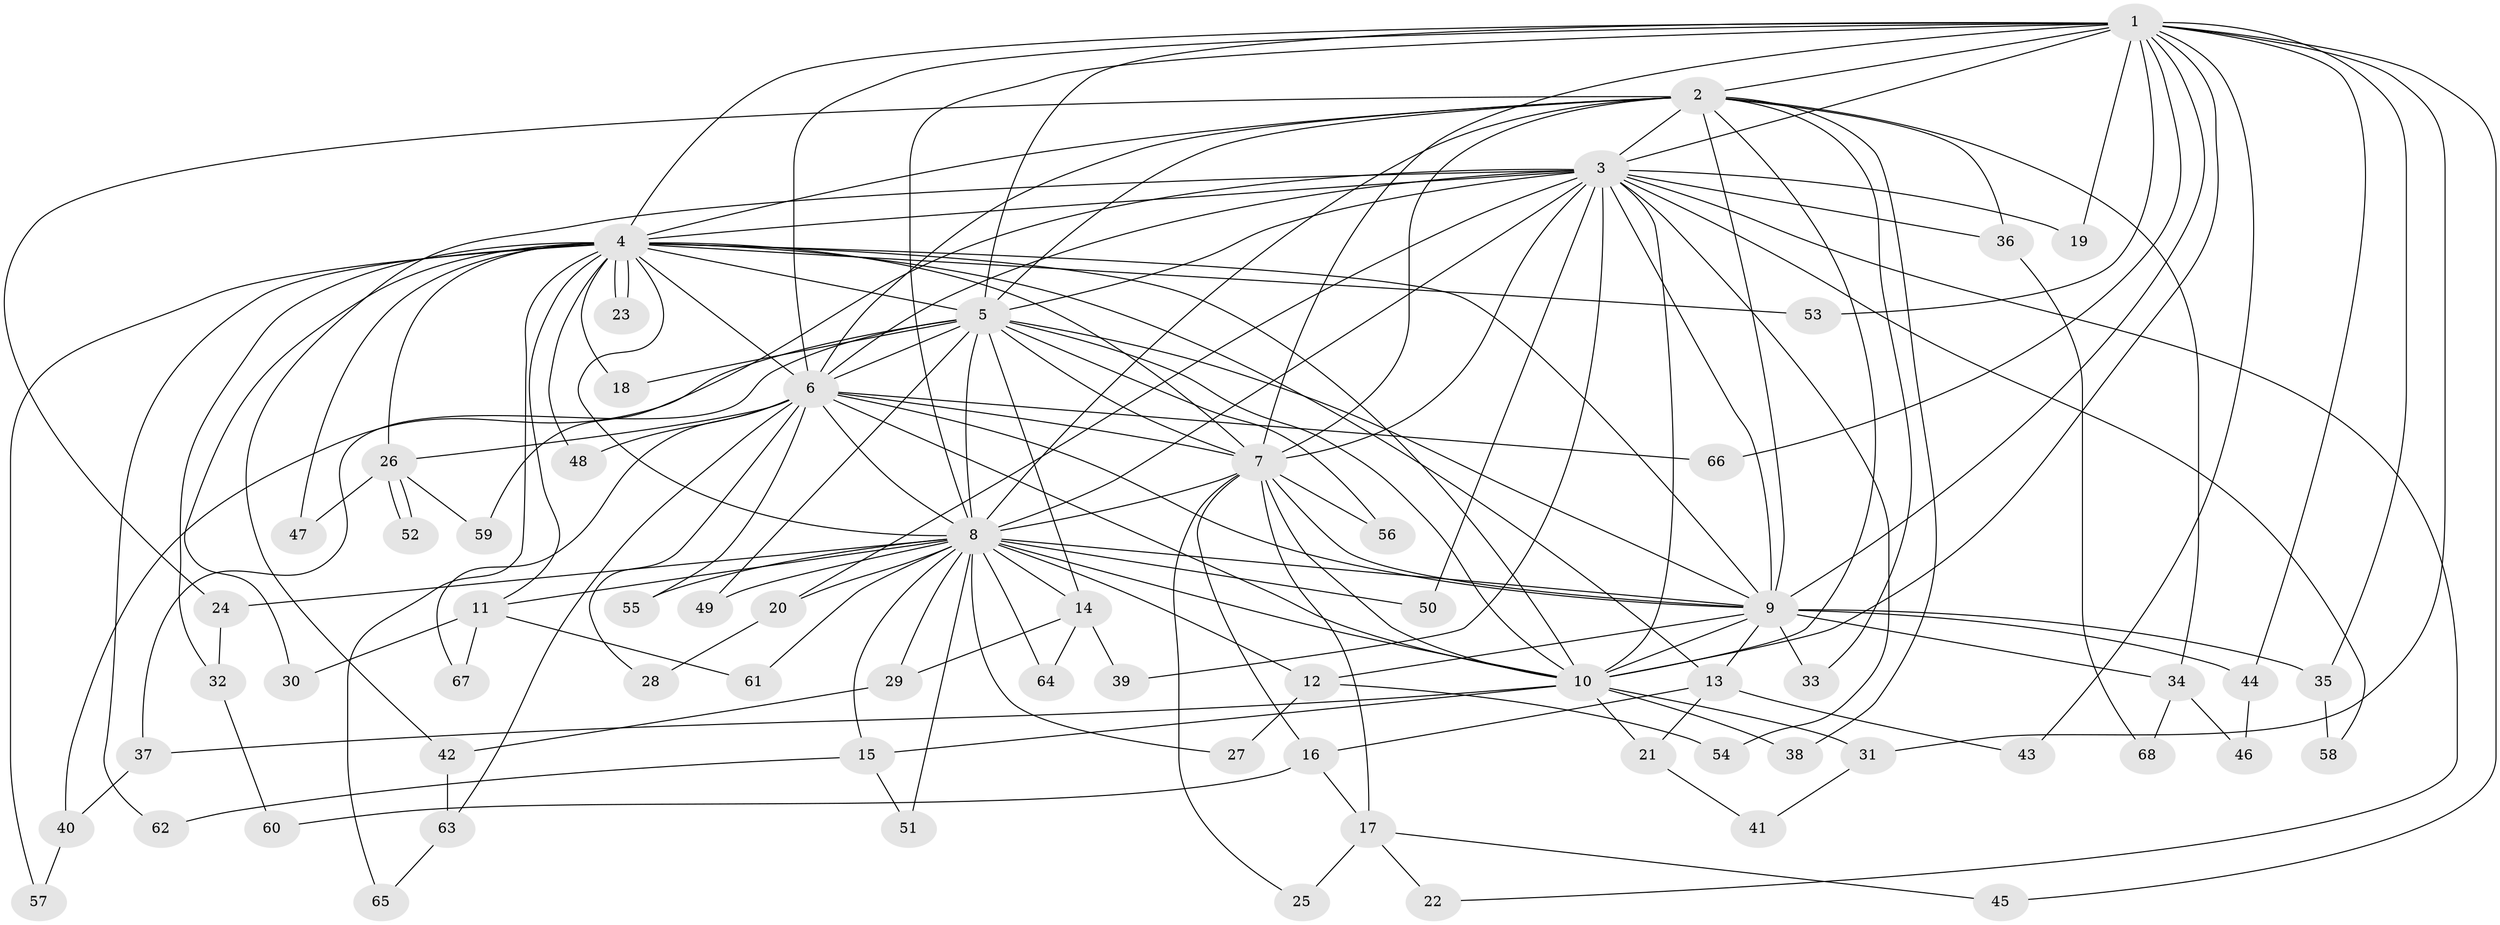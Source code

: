 // Generated by graph-tools (version 1.1) at 2025/11/02/27/25 16:11:05]
// undirected, 68 vertices, 161 edges
graph export_dot {
graph [start="1"]
  node [color=gray90,style=filled];
  1;
  2;
  3;
  4;
  5;
  6;
  7;
  8;
  9;
  10;
  11;
  12;
  13;
  14;
  15;
  16;
  17;
  18;
  19;
  20;
  21;
  22;
  23;
  24;
  25;
  26;
  27;
  28;
  29;
  30;
  31;
  32;
  33;
  34;
  35;
  36;
  37;
  38;
  39;
  40;
  41;
  42;
  43;
  44;
  45;
  46;
  47;
  48;
  49;
  50;
  51;
  52;
  53;
  54;
  55;
  56;
  57;
  58;
  59;
  60;
  61;
  62;
  63;
  64;
  65;
  66;
  67;
  68;
  1 -- 2;
  1 -- 3;
  1 -- 4;
  1 -- 5;
  1 -- 6;
  1 -- 7;
  1 -- 8;
  1 -- 9;
  1 -- 10;
  1 -- 19;
  1 -- 31;
  1 -- 35;
  1 -- 43;
  1 -- 44;
  1 -- 45;
  1 -- 53;
  1 -- 66;
  2 -- 3;
  2 -- 4;
  2 -- 5;
  2 -- 6;
  2 -- 7;
  2 -- 8;
  2 -- 9;
  2 -- 10;
  2 -- 24;
  2 -- 33;
  2 -- 34;
  2 -- 36;
  2 -- 38;
  3 -- 4;
  3 -- 5;
  3 -- 6;
  3 -- 7;
  3 -- 8;
  3 -- 9;
  3 -- 10;
  3 -- 19;
  3 -- 20;
  3 -- 22;
  3 -- 36;
  3 -- 39;
  3 -- 42;
  3 -- 50;
  3 -- 54;
  3 -- 58;
  3 -- 59;
  4 -- 5;
  4 -- 6;
  4 -- 7;
  4 -- 8;
  4 -- 9;
  4 -- 10;
  4 -- 11;
  4 -- 13;
  4 -- 18;
  4 -- 23;
  4 -- 23;
  4 -- 26;
  4 -- 30;
  4 -- 32;
  4 -- 47;
  4 -- 48;
  4 -- 53;
  4 -- 57;
  4 -- 62;
  4 -- 65;
  5 -- 6;
  5 -- 7;
  5 -- 8;
  5 -- 9;
  5 -- 10;
  5 -- 14;
  5 -- 18;
  5 -- 37;
  5 -- 40;
  5 -- 49;
  5 -- 56;
  6 -- 7;
  6 -- 8;
  6 -- 9;
  6 -- 10;
  6 -- 26;
  6 -- 28;
  6 -- 48;
  6 -- 55;
  6 -- 63;
  6 -- 66;
  6 -- 67;
  7 -- 8;
  7 -- 9;
  7 -- 10;
  7 -- 16;
  7 -- 17;
  7 -- 25;
  7 -- 56;
  8 -- 9;
  8 -- 10;
  8 -- 11;
  8 -- 12;
  8 -- 14;
  8 -- 15;
  8 -- 20;
  8 -- 24;
  8 -- 27;
  8 -- 29;
  8 -- 49;
  8 -- 50;
  8 -- 51;
  8 -- 55;
  8 -- 61;
  8 -- 64;
  9 -- 10;
  9 -- 12;
  9 -- 13;
  9 -- 33;
  9 -- 34;
  9 -- 35;
  9 -- 44;
  10 -- 15;
  10 -- 21;
  10 -- 31;
  10 -- 37;
  10 -- 38;
  11 -- 30;
  11 -- 61;
  11 -- 67;
  12 -- 27;
  12 -- 54;
  13 -- 16;
  13 -- 21;
  13 -- 43;
  14 -- 29;
  14 -- 39;
  14 -- 64;
  15 -- 51;
  15 -- 62;
  16 -- 17;
  16 -- 60;
  17 -- 22;
  17 -- 25;
  17 -- 45;
  20 -- 28;
  21 -- 41;
  24 -- 32;
  26 -- 47;
  26 -- 52;
  26 -- 52;
  26 -- 59;
  29 -- 42;
  31 -- 41;
  32 -- 60;
  34 -- 46;
  34 -- 68;
  35 -- 58;
  36 -- 68;
  37 -- 40;
  40 -- 57;
  42 -- 63;
  44 -- 46;
  63 -- 65;
}
